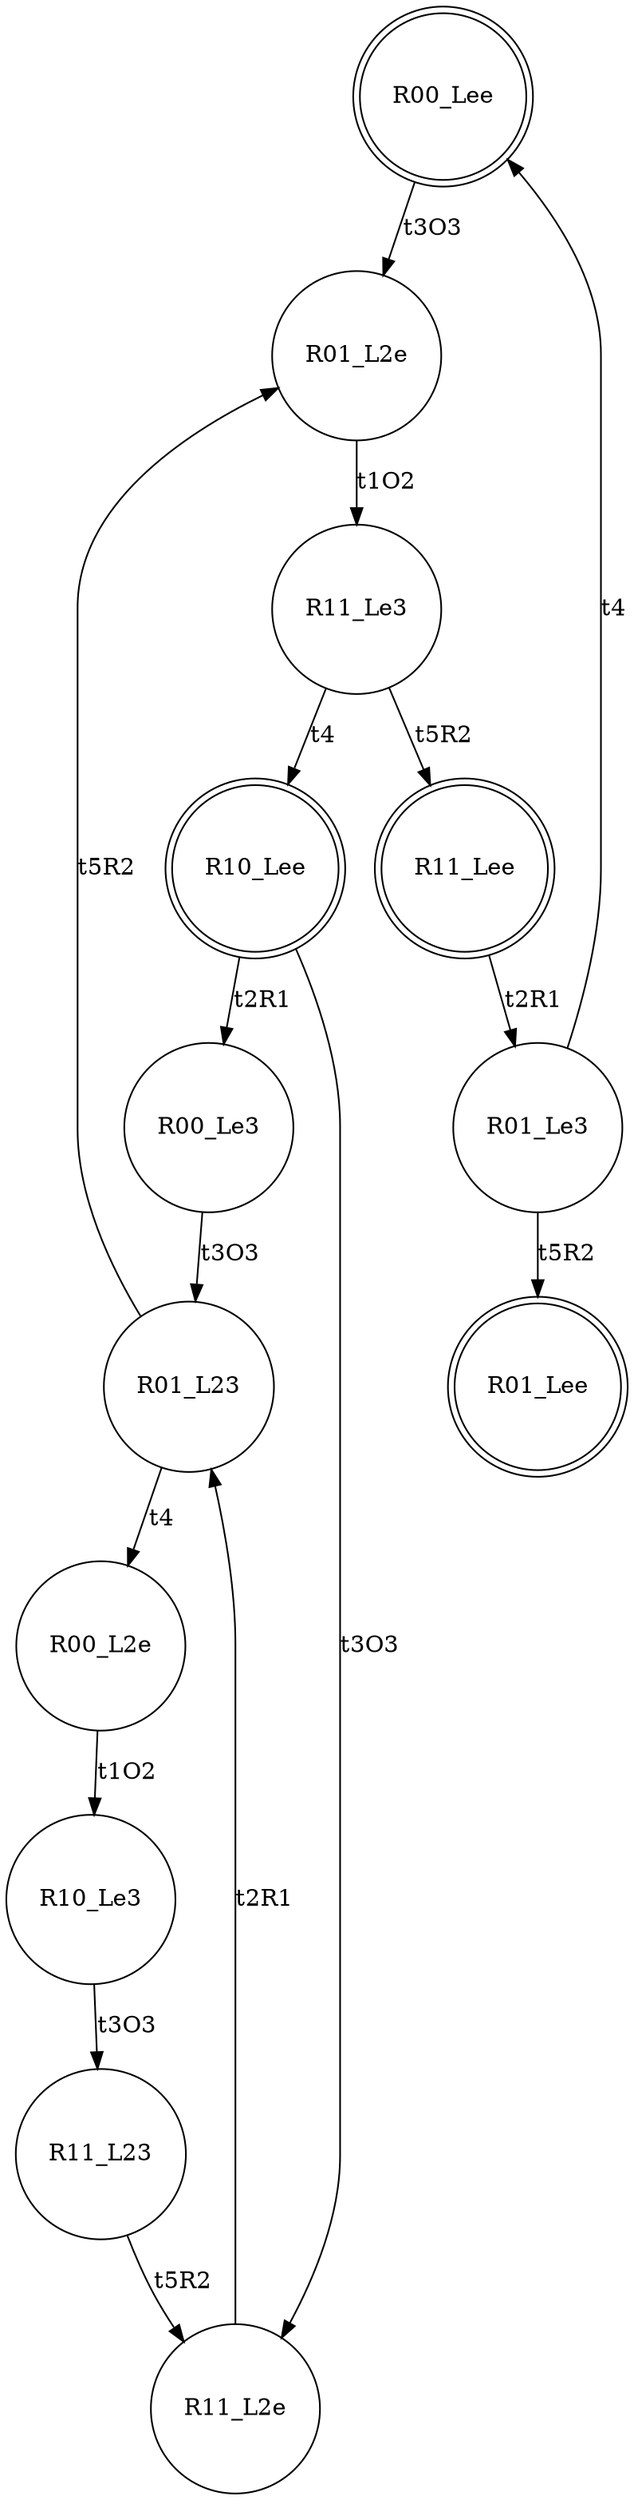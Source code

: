 digraph "SCinput/e" {
node [shape=doublecircle]; R00_Lee ;
node [shape=circle]; R01_L2e ;
node [shape=circle]; R11_Le3 ;
node [shape=doublecircle]; R10_Lee ;
node [shape=circle]; R00_Le3 ;
node [shape=circle]; R01_L23 ;
node [shape=circle]; R00_L2e ;
node [shape=circle]; R10_Le3 ;
node [shape=circle]; R11_L23 ;
node [shape=circle]; R11_L2e ;
node [shape=doublecircle]; R11_Lee ;
node [shape=circle]; R01_Le3 ;
node [shape=doublecircle]; R01_Lee ;
R00_Lee -> R01_L2e [label=t3O3]
R01_L2e -> R11_Le3 [label=t1O2]
R11_Le3 -> R11_Lee [label=t5R2]
R11_Le3 -> R10_Lee [label=t4]
R10_Lee -> R11_L2e [label=t3O3]
R10_Lee -> R00_Le3 [label=t2R1]
R00_Le3 -> R01_L23 [label=t3O3]
R01_L23 -> R01_L2e [label=t5R2]
R01_L23 -> R00_L2e [label=t4]
R00_L2e -> R10_Le3 [label=t1O2]
R10_Le3 -> R11_L23 [label=t3O3]
R11_L23 -> R11_L2e [label=t5R2]
R11_L2e -> R01_L23 [label=t2R1]
R11_Lee -> R01_Le3 [label=t2R1]
R01_Le3 -> R01_Lee [label=t5R2]
R01_Le3 -> R00_Lee [label=t4]
}